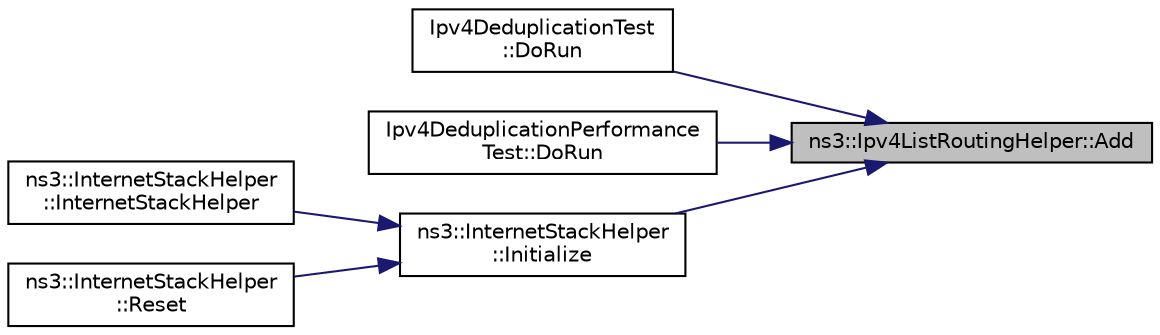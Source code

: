 digraph "ns3::Ipv4ListRoutingHelper::Add"
{
 // LATEX_PDF_SIZE
  edge [fontname="Helvetica",fontsize="10",labelfontname="Helvetica",labelfontsize="10"];
  node [fontname="Helvetica",fontsize="10",shape=record];
  rankdir="RL";
  Node1 [label="ns3::Ipv4ListRoutingHelper::Add",height=0.2,width=0.4,color="black", fillcolor="grey75", style="filled", fontcolor="black",tooltip=" "];
  Node1 -> Node2 [dir="back",color="midnightblue",fontsize="10",style="solid",fontname="Helvetica"];
  Node2 [label="Ipv4DeduplicationTest\l::DoRun",height=0.2,width=0.4,color="black", fillcolor="white", style="filled",URL="$class_ipv4_deduplication_test.html#a5e5727b7b8436191367a912d0e1a16e3",tooltip="Implementation to actually run this TestCase."];
  Node1 -> Node3 [dir="back",color="midnightblue",fontsize="10",style="solid",fontname="Helvetica"];
  Node3 [label="Ipv4DeduplicationPerformance\lTest::DoRun",height=0.2,width=0.4,color="black", fillcolor="white", style="filled",URL="$class_ipv4_deduplication_performance_test.html#a31518001eb022fe1f91e769de0595883",tooltip="Implementation to actually run this TestCase."];
  Node1 -> Node4 [dir="back",color="midnightblue",fontsize="10",style="solid",fontname="Helvetica"];
  Node4 [label="ns3::InternetStackHelper\l::Initialize",height=0.2,width=0.4,color="black", fillcolor="white", style="filled",URL="$classns3_1_1_internet_stack_helper.html#a51479cdc84af52b048ce586785643856",tooltip="Initialize the helper to its default values."];
  Node4 -> Node5 [dir="back",color="midnightblue",fontsize="10",style="solid",fontname="Helvetica"];
  Node5 [label="ns3::InternetStackHelper\l::InternetStackHelper",height=0.2,width=0.4,color="black", fillcolor="white", style="filled",URL="$classns3_1_1_internet_stack_helper.html#aabbcc90f3210ac2a636ba6bb814044a6",tooltip="Create a new InternetStackHelper which uses a mix of static routing and global routing by default."];
  Node4 -> Node6 [dir="back",color="midnightblue",fontsize="10",style="solid",fontname="Helvetica"];
  Node6 [label="ns3::InternetStackHelper\l::Reset",height=0.2,width=0.4,color="black", fillcolor="white", style="filled",URL="$classns3_1_1_internet_stack_helper.html#a2c9c2074c78e3914eb4760fb1e222d49",tooltip="Return helper internal state to that of a newly constructed one."];
}
